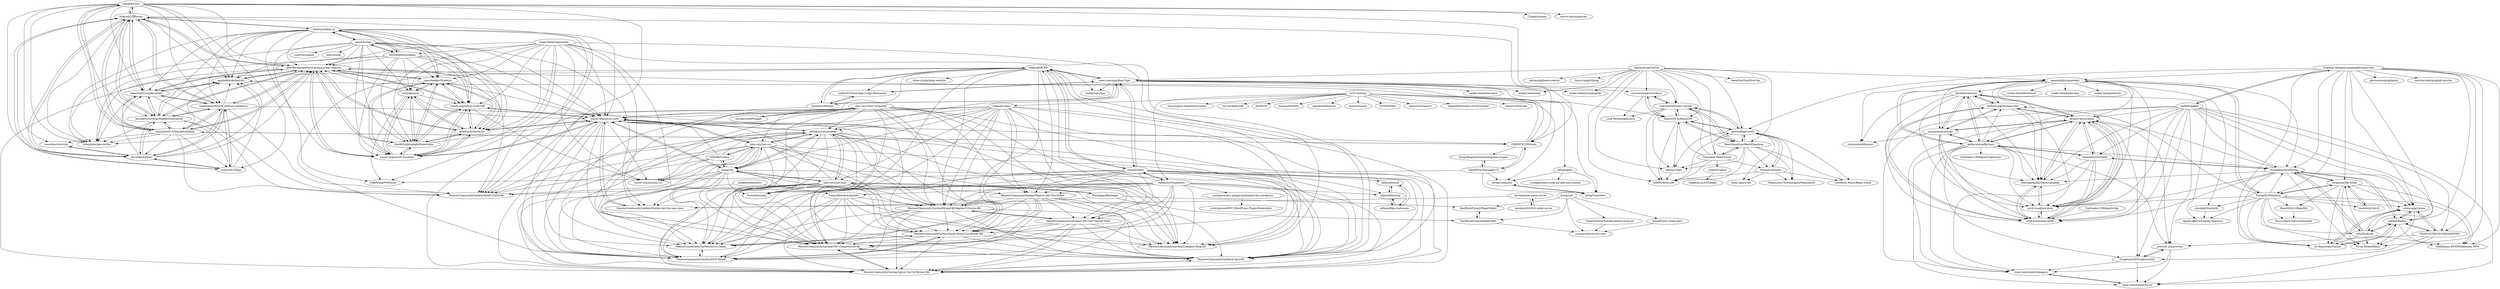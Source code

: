 digraph G {
"liamg/furious" -> "hubrioAU/XRouter"
"liamg/furious" -> "appliedblockchain/k0"
"liamg/furious" -> "ruigomeseu/bitcoin-address-validation"
"liamg/furious" -> "bernikovich/StickyHeaderFlowLayout"
"liamg/furious" -> "bcrumbs/booben"
"liamg/furious" -> "dmtrKovalenko/eslint-plugin-pretty-imports"
"liamg/furious" -> "hubrioAU/XApp"
"liamg/furious" -> "edenreich/ConsoleLibrary"
"liamg/furious" -> "alexandre01/UltimateLabeling"
"liamg/furious" -> "CREDITSCOM/node"
"liamg/furious" -> "Ullaakut/nmap" ["e"=1]
"liamg/furious" -> "MaslowCommunityGarden/Shield-TLE5206"
"liamg/furious" -> "Orlandster/geo-on-fire"
"liamg/furious" -> "recordins/recordin"
"liamg/furious" -> "marco-lancini/goscan" ["e"=1]
"andycall/RCRE" -> "team-reactype/ReacType"
"andycall/RCRE" -> "wandb/client"
"andycall/RCRE" -> "MaslowCommunityGarden/Spiral-Down-Cut-Router-Bit"
"andycall/RCRE" -> "MaslowCommunityGarden/Drive-Chains"
"andycall/RCRE" -> "MaslowCommunityGarden/DUE-Shield"
"andycall/RCRE" -> "snake302/Send-App-Usage-Permission"
"andycall/RCRE" -> "MaslowCommunityGarden/Complete-Ring-Kit"
"andycall/RCRE" -> "sheharyarn/que" ["e"=1]
"andycall/RCRE" -> "shine-studio/main-website"
"andycall/RCRE" -> "Datamart/Komito"
"andycall/RCRE" -> "MaslowCommunityGarden/CNC-Compression-Bit"
"andycall/RCRE" -> "MaslowCommunityGarden/Z-Axis-Kit"
"andycall/RCRE" -> "MaslowCommunityGarden/Spiral-Up-Cut-Router-Bit"
"andycall/RCRE" -> "MaslowCommunityGarden/60-and-90-degree-V-Groove-Bit"
"andycall/RCRE" -> "MaslowCommunityGarden/Maslow-kits-Pre-Order-"
"team-reactype/ReacType" -> "andycall/RCRE"
"team-reactype/ReacType" -> "snake302/Send-App-Usage-Permission"
"team-reactype/ReacType" -> "sheharyarn/que" ["e"=1]
"team-reactype/ReacType" -> "Datamart/Komito"
"team-reactype/ReacType" -> "wandb/client"
"team-reactype/ReacType" -> "nova-introspection/Nova"
"team-reactype/ReacType" -> "reactrewind/react-rewind"
"team-reactype/ReacType" -> "sheharyarn/memento"
"team-reactype/ReacType" -> "ReactION-js/ReactION"
"team-reactype/ReacType" -> "oslabs-beta/seeql" ["e"=1]
"team-reactype/ReacType" -> "oslabs-beta/protographql" ["e"=1]
"team-reactype/ReacType" -> "oslabs-beta/Interspect" ["e"=1]
"wandb/client" -> "andycall/RCRE"
"wandb/client" -> "MaslowCommunityGarden/Maslow-kits-Pre-Order-"
"wandb/client" -> "team-reactype/ReacType"
"wandb/client" -> "MaslowCommunityGarden/Spiral-Down-Cut-Router-Bit"
"wandb/client" -> "MaslowCommunityGarden/Spiral-Up-Cut-Router-Bit"
"wandb/client" -> "MaslowCommunityGarden/DUE-Shield"
"wandb/client" -> "MaslowCommunityGarden/CNC-Compression-Bit"
"wandb/client" -> "MaslowCommunityGarden/Z-Axis-Kit"
"wandb/client" -> "MaslowCommunityGarden/Drive-Chains"
"wandb/client" -> "MaslowCommunityGarden/60-and-90-degree-V-Groove-Bit"
"wandb/client" -> "alifarah9/echoip"
"wandb/client" -> "MaslowCommunityGarden/3-Bit-CNC-Starter-Pack"
"wandb/client" -> "MaslowCommunityGarden/Complete-Ring-Kit"
"wandb/client" -> "SqueezerIO/squeezer"
"wandb/client" -> "alifarah9/uuid"
"MaslowCommunityGarden/Maslow-kits-Pre-Order-" -> "MaslowCommunityGarden/CNC-Compression-Bit"
"MaslowCommunityGarden/Maslow-kits-Pre-Order-" -> "MaslowCommunityGarden/Spiral-Up-Cut-Router-Bit"
"MaslowCommunityGarden/Maslow-kits-Pre-Order-" -> "MaslowCommunityGarden/Z-Axis-Kit"
"MaslowCommunityGarden/Maslow-kits-Pre-Order-" -> "MaslowCommunityGarden/Spiral-Down-Cut-Router-Bit"
"MaslowCommunityGarden/Maslow-kits-Pre-Order-" -> "MaslowCommunityGarden/Drive-Chains"
"MaslowCommunityGarden/Maslow-kits-Pre-Order-" -> "MaslowCommunityGarden/60-and-90-degree-V-Groove-Bit"
"MaslowCommunityGarden/Maslow-kits-Pre-Order-" -> "MaslowCommunityGarden/DUE-Shield"
"MaslowCommunityGarden/Maslow-kits-Pre-Order-" -> "MaslowCommunityGarden/Complete-Ring-Kit"
"MaslowCommunityGarden/Maslow-kits-Pre-Order-" -> "MaslowCommunityGarden/3-Bit-CNC-Starter-Pack"
"alexandre01/UltimateLabeling" -> "appliedblockchain/k0"
"alexandre01/UltimateLabeling" -> "dmtrKovalenko/eslint-plugin-pretty-imports"
"alexandre01/UltimateLabeling" -> "CREDITSCOM/node"
"alexandre01/UltimateLabeling" -> "bernikovich/StickyHeaderFlowLayout"
"alexandre01/UltimateLabeling" -> "ruigomeseu/bitcoin-address-validation"
"alexandre01/UltimateLabeling" -> "edenreich/ConsoleLibrary"
"alexandre01/UltimateLabeling" -> "hubrioAU/XRouter"
"alexandre01/UltimateLabeling" -> "Orlandster/geo-on-fire"
"alexandre01/UltimateLabeling" -> "MaslowCommunityGarden/Shield-TLE5206"
"alexandre01/UltimateLabeling" -> "bcrumbs/booben"
"alexandre01/UltimateLabeling" -> "hubrioAU/XApp"
"alexandre01/UltimateLabeling" -> "liamg/furious"
"alexandre01/UltimateLabeling" -> "recordins/recordin"
"xuperchain/xuperunion" -> "yoyow-org/yoyow-node-sdk"
"xuperchain/xuperunion" -> "yoyow-org/yoyow-core"
"xuperchain/xuperunion" -> "giladreich/QuickCut"
"xuperchain/xuperunion" -> "yoyow-org/yoyow-wecenter"
"xuperchain/xuperunion" -> "MaslowCommunityGarden/Maslow-kits-for-sale-soon."
"xuperchain/xuperunion" -> "MaslowCommunityGarden/Complete-Ring-Kit"
"xuperchain/xuperunion" -> "dmtrKovalenko/eslint-plugin-pretty-imports"
"xuperchain/xuperunion" -> "fxm90/LightweightObservable"
"xuperchain/xuperunion" -> "vpeschenkov/Predator"
"xuperchain/xuperunion" -> "FoksWang/FWPlayer" ["e"=1]
"xuperchain/xuperunion" -> "rylandg/myos"
"xuperchain/xuperunion" -> "yoyow-org/yoyowjs-ws"
"xuperchain/xuperunion" -> "harisenbon/autokana"
"xuperchain/xuperunion" -> "MaslowCommunityGarden/CNC-Compression-Bit"
"xuperchain/xuperunion" -> "MaslowCommunityGarden/Z-Axis-Kit"
"lukas/ml-class" -> "TurboGears/tg2" ["e"=1]
"lukas/ml-class" -> "yoyow-org/yoyow-core"
"lukas/ml-class" -> "sheharyarn/memento"
"lukas/ml-class" -> "MaslowCommunityGarden/DUE-Shield"
"lukas/ml-class" -> "MaslowCommunityGarden/Drive-Chains"
"lukas/ml-class" -> "MaslowCommunityGarden/Spiral-Down-Cut-Router-Bit"
"lukas/ml-class" -> "MaslowCommunityGarden/60-and-90-degree-V-Groove-Bit"
"lukas/ml-class" -> "liamg/tml"
"lukas/ml-class" -> "MaslowCommunityGarden/3-Bit-CNC-Starter-Pack"
"lukas/ml-class" -> "MaslowCommunityGarden/Maslow-kits-Pre-Order-"
"lukas/ml-class" -> "MaslowCommunityGarden/Spiral-Up-Cut-Router-Bit"
"lukas/ml-class" -> "MaslowCommunityGarden/CNC-Compression-Bit"
"lukas/ml-class" -> "MaslowCommunityGarden/Z-Axis-Kit"
"lukas/ml-class" -> "MaslowCommunityGarden/Complete-Ring-Kit"
"lukas/ml-class" -> "alex-cory/use-http"
"LUX-Core/lux" -> "ioFog/Agent"
"LUX-Core/lux" -> "lukas/ml-class"
"LUX-Core/lux" -> "SqueezerIO/squeezer"
"LUX-Core/lux" -> "s0md3v/XSStrike" ["e"=1]
"LUX-Core/lux" -> "tensorspace-team/tensorspace" ["e"=1]
"LUX-Core/lux" -> "vk-com/kphp-kdb" ["e"=1]
"LUX-Core/lux" -> "tbodt/ish" ["e"=1]
"LUX-Core/lux" -> "maxmcd/webtty" ["e"=1]
"LUX-Core/lux" -> "spesmilo/electrum" ["e"=1]
"LUX-Core/lux" -> "mautic/mautic" ["e"=1]
"LUX-Core/lux" -> "ioFog/Controller"
"LUX-Core/lux" -> "NVIDIA/DALI" ["e"=1]
"LUX-Core/lux" -> "ioFog/Connector"
"LUX-Core/lux" -> "enquirer/enquirer" ["e"=1]
"LUX-Core/lux" -> "openshift/ansible-service-broker" ["e"=1]
"SqueezerIO/squeezer" -> "wandb/client"
"SqueezerIO/squeezer" -> "MaslowCommunityGarden/Spiral-Up-Cut-Router-Bit"
"SqueezerIO/squeezer" -> "MaslowCommunityGarden/Spiral-Down-Cut-Router-Bit"
"SqueezerIO/squeezer" -> "MaslowCommunityGarden/CNC-Compression-Bit"
"SqueezerIO/squeezer" -> "MaslowCommunityGarden/Maslow-kits-Pre-Order-"
"SqueezerIO/squeezer" -> "MaslowCommunityGarden/Z-Axis-Kit"
"SqueezerIO/squeezer" -> "andycall/RCRE"
"SqueezerIO/squeezer" -> "MaslowCommunityGarden/Drive-Chains"
"SqueezerIO/squeezer" -> "MaslowCommunityGarden/60-and-90-degree-V-Groove-Bit"
"SqueezerIO/squeezer" -> "MaslowCommunityGarden/DUE-Shield"
"SqueezerIO/squeezer" -> "MaslowCommunityGarden/Complete-Ring-Kit"
"SqueezerIO/squeezer" -> "MaslowCommunityGarden/3-Bit-CNC-Starter-Pack"
"SqueezerIO/squeezer" -> "sumitpore/mvc-plugin-boilerplate-for-wordpress"
"SqueezerIO/squeezer" -> "ConnorBrereton/Airbnb"
"SqueezerIO/squeezer" -> "alifarah9/echoip"
"MaslowCommunityGarden/Maslow-kits-for-sale-soon." -> "yoyow-org/yoyow-core"
"alex-cory/use-http" -> "liamg/tml"
"alex-cory/use-http" -> "Flex4Apps/flex4apps"
"alex-cory/use-http" -> "MaslowCommunityGarden/DUE-Shield"
"alex-cory/use-http" -> "MaslowCommunityGarden/Drive-Chains"
"alex-cory/use-http" -> "MaslowCommunityGarden/Spiral-Down-Cut-Router-Bit"
"alex-cory/use-http" -> "TurboGears/tg2" ["e"=1]
"alex-cory/use-http" -> "yoyow-org/yoyow-core"
"alex-cory/use-http" -> "MaslowCommunityGarden/Maslow-kits-for-sale-soon."
"alex-cory/use-http" -> "sheharyarn/memento"
"alex-cory/use-http" -> "MaslowCommunityGarden/CNC-Compression-Bit"
"alex-cory/use-http" -> "MaslowCommunityGarden/Z-Axis-Kit"
"alex-cory/use-http" -> "MaslowCommunityGarden/Spiral-Up-Cut-Router-Bit"
"alex-cory/use-http" -> "MaslowCommunityGarden/Maslow-kits-Pre-Order-"
"alex-cory/use-http" -> "MaslowCommunityGarden/60-and-90-degree-V-Groove-Bit"
"alex-cory/use-http" -> "MaslowCommunityGarden/Shield-TLE5206"
"sheharyarn/memento" -> "yoyow-org/yoyow-core"
"sheharyarn/memento" -> "liamg/tml"
"sheharyarn/memento" -> "MaslowCommunityGarden/DUE-Shield"
"sheharyarn/memento" -> "MaslowCommunityGarden/Drive-Chains"
"sheharyarn/memento" -> "TurboGears/tg2" ["e"=1]
"sheharyarn/memento" -> "MaslowCommunityGarden/Spiral-Down-Cut-Router-Bit"
"sheharyarn/memento" -> "alex-cory/use-ssr"
"sheharyarn/memento" -> "MaslowCommunityGarden/CNC-Compression-Bit"
"sheharyarn/memento" -> "MaslowCommunityGarden/Spiral-Up-Cut-Router-Bit"
"sheharyarn/memento" -> "MaslowCommunityGarden/Z-Axis-Kit"
"sheharyarn/memento" -> "MaslowCommunityGarden/60-and-90-degree-V-Groove-Bit"
"sheharyarn/memento" -> "MaslowCommunityGarden/Complete-Ring-Kit"
"sheharyarn/memento" -> "yoyow-org/yoyowjs-ws"
"sheharyarn/memento" -> "alex-cory/use-http"
"sheharyarn/memento" -> "MaslowCommunityGarden/Shield-TLE5206"
"alex-cory/react-useportal" -> "MaslowCommunityGarden/Spiral-Up-Cut-Router-Bit"
"alex-cory/react-useportal" -> "MaslowCommunityGarden/CNC-Compression-Bit"
"alex-cory/react-useportal" -> "MaslowCommunityGarden/Z-Axis-Kit"
"alex-cory/react-useportal" -> "MaslowCommunityGarden/60-and-90-degree-V-Groove-Bit"
"alex-cory/react-useportal" -> "MaslowCommunityGarden/Drive-Chains"
"alex-cory/react-useportal" -> "MaslowCommunityGarden/DUE-Shield"
"alex-cory/react-useportal" -> "MaslowCommunityGarden/Spiral-Down-Cut-Router-Bit"
"alex-cory/react-useportal" -> "MaslowCommunityGarden/3-Bit-CNC-Starter-Pack"
"alex-cory/react-useportal" -> "MaslowCommunityGarden/Complete-Ring-Kit"
"alex-cory/react-useportal" -> "oliviabrown9/Pupper"
"alex-cory/react-useportal" -> "MaslowCommunityGarden/Maslow-kits-Pre-Order-"
"alex-cory/react-useportal" -> "yoyow-org/yoyow-core"
"alex-cory/react-useportal" -> "alex-cory/use-ssr"
"alex-cory/react-useportal" -> "sheharyarn/memento"
"alex-cory/react-useportal" -> "TurboGears/tg2" ["e"=1]
"vpeschenkov/Predator" -> "giladreich/QuickCut"
"vpeschenkov/Predator" -> "yoyow-org/yoyow-wecenter"
"vpeschenkov/Predator" -> "fxm90/LightweightObservable"
"vpeschenkov/Predator" -> "yoyow-org/yoyow-node-sdk"
"vpeschenkov/Predator" -> "rylandg/myos"
"vpeschenkov/Predator" -> "dmtrKovalenko/eslint-plugin-pretty-imports"
"vpeschenkov/Predator" -> "yoyow-org/yoyow-core"
"Gossamer-React/Lucid" -> "getswell/getswell"
"Gossamer-React/Lucid" -> "reactrewind/react-rewind"
"Gossamer-React/Lucid" -> "ReactION-js/ReactION"
"Gossamer-React/Lucid" -> "ReactQuantum/ReactQuantum"
"Gossamer-React/Lucid" -> "th9061/Kubricks"
"Gossamer-React/Lucid" -> "TentaQL/tentaQL"
"Gossamer-React/Lucid" -> "ribbitjs/ribbit"
"Gossamer-React/Lucid" -> "vsqlize/vsqlize"
"CREDITSCOM/node" -> "appliedblockchain/k0"
"CREDITSCOM/node" -> "Silind/Hue-Debugger-UI"
"CREDITSCOM/node" -> "dmtrKovalenko/eslint-plugin-pretty-imports"
"CREDITSCOM/node" -> "SergioWagenleitner/instagram-scraper"
"CREDITSCOM/node" -> "alexandre01/UltimateLabeling"
"fxm90/LightweightObservable" -> "giladreich/QuickCut"
"fxm90/LightweightObservable" -> "yoyow-org/yoyow-wecenter"
"fxm90/LightweightObservable" -> "yoyow-org/yoyow-node-sdk"
"fxm90/LightweightObservable" -> "vpeschenkov/Predator"
"fxm90/LightweightObservable" -> "rylandg/myos"
"fxm90/LightweightObservable" -> "dmtrKovalenko/eslint-plugin-pretty-imports"
"fxm90/LightweightObservable" -> "yoyow-org/yoyow-core"
"MaslowCommunityGarden/3-Bit-CNC-Starter-Pack" -> "MaslowCommunityGarden/60-and-90-degree-V-Groove-Bit"
"MaslowCommunityGarden/3-Bit-CNC-Starter-Pack" -> "MaslowCommunityGarden/CNC-Compression-Bit"
"MaslowCommunityGarden/3-Bit-CNC-Starter-Pack" -> "MaslowCommunityGarden/Z-Axis-Kit"
"MaslowCommunityGarden/3-Bit-CNC-Starter-Pack" -> "MaslowCommunityGarden/Spiral-Up-Cut-Router-Bit"
"MaslowCommunityGarden/3-Bit-CNC-Starter-Pack" -> "MaslowCommunityGarden/Drive-Chains"
"MaslowCommunityGarden/3-Bit-CNC-Starter-Pack" -> "MaslowCommunityGarden/Spiral-Down-Cut-Router-Bit"
"MaslowCommunityGarden/3-Bit-CNC-Starter-Pack" -> "MaslowCommunityGarden/DUE-Shield"
"MaslowCommunityGarden/3-Bit-CNC-Starter-Pack" -> "MaslowCommunityGarden/Complete-Ring-Kit"
"MaslowCommunityGarden/60-and-90-degree-V-Groove-Bit" -> "MaslowCommunityGarden/CNC-Compression-Bit"
"MaslowCommunityGarden/60-and-90-degree-V-Groove-Bit" -> "MaslowCommunityGarden/Z-Axis-Kit"
"MaslowCommunityGarden/60-and-90-degree-V-Groove-Bit" -> "MaslowCommunityGarden/Spiral-Up-Cut-Router-Bit"
"MaslowCommunityGarden/60-and-90-degree-V-Groove-Bit" -> "MaslowCommunityGarden/3-Bit-CNC-Starter-Pack"
"MaslowCommunityGarden/60-and-90-degree-V-Groove-Bit" -> "MaslowCommunityGarden/Drive-Chains"
"MaslowCommunityGarden/60-and-90-degree-V-Groove-Bit" -> "MaslowCommunityGarden/Spiral-Down-Cut-Router-Bit"
"MaslowCommunityGarden/60-and-90-degree-V-Groove-Bit" -> "MaslowCommunityGarden/Complete-Ring-Kit"
"MaslowCommunityGarden/60-and-90-degree-V-Groove-Bit" -> "MaslowCommunityGarden/DUE-Shield"
"MaslowCommunityGarden/CNC-Compression-Bit" -> "MaslowCommunityGarden/Z-Axis-Kit"
"MaslowCommunityGarden/CNC-Compression-Bit" -> "MaslowCommunityGarden/Spiral-Up-Cut-Router-Bit"
"MaslowCommunityGarden/DUE-Shield" -> "MaslowCommunityGarden/Drive-Chains"
"MaslowCommunityGarden/DUE-Shield" -> "MaslowCommunityGarden/Spiral-Down-Cut-Router-Bit"
"MaslowCommunityGarden/Drive-Chains" -> "MaslowCommunityGarden/Spiral-Down-Cut-Router-Bit"
"MaslowCommunityGarden/Drive-Chains" -> "MaslowCommunityGarden/DUE-Shield"
"MaslowCommunityGarden/Spiral-Down-Cut-Router-Bit" -> "MaslowCommunityGarden/Drive-Chains"
"MaslowCommunityGarden/Spiral-Down-Cut-Router-Bit" -> "MaslowCommunityGarden/DUE-Shield"
"MaslowCommunityGarden/Spiral-Down-Cut-Router-Bit" -> "MaslowCommunityGarden/Complete-Ring-Kit"
"MaslowCommunityGarden/Spiral-Down-Cut-Router-Bit" -> "MaslowCommunityGarden/CNC-Compression-Bit"
"MaslowCommunityGarden/Spiral-Down-Cut-Router-Bit" -> "MaslowCommunityGarden/Z-Axis-Kit"
"MaslowCommunityGarden/Spiral-Down-Cut-Router-Bit" -> "MaslowCommunityGarden/Spiral-Up-Cut-Router-Bit"
"MaslowCommunityGarden/Spiral-Up-Cut-Router-Bit" -> "MaslowCommunityGarden/CNC-Compression-Bit"
"MaslowCommunityGarden/Spiral-Up-Cut-Router-Bit" -> "MaslowCommunityGarden/Z-Axis-Kit"
"MaslowCommunityGarden/Z-Axis-Kit" -> "MaslowCommunityGarden/CNC-Compression-Bit"
"MaslowCommunityGarden/Z-Axis-Kit" -> "MaslowCommunityGarden/Spiral-Up-Cut-Router-Bit"
"bernhard2202/ir-index-server" -> "do-web/e2ee-cloud-server"
"do-web/e2ee-cloud-server" -> "bernhard2202/ir-index-server"
"do-web/e2ee-cloud-server" -> "MaslowCommunityGarden/Maslow-kits-for-sale-soon."
"ioFog/Controller" -> "ioFog/Connector"
"polakowo/datadocs" -> "MaslowCommunityGarden/Maslow-kits-for-sale-soon."
"polakowo/datadocs" -> "ConnorBrereton/Airbnb"
"alicelabs/alicemq" -> "orpheus-gql/orpheus-dist"
"alicelabs/alicemq" -> "muninrpc/muninrpc"
"alicelabs/alicemq" -> "charongraphql/charon-graphql"
"alicelabs/alicemq" -> "mira-visualizer/mira"
"alicelabs/alicemq" -> "kre8-kubernetes/kre8"
"alicelabs/alicemq" -> "project-aetos/Aetos"
"alicelabs/alicemq" -> "kafka-lens/kafka-lens"
"alicelabs/alicemq" -> "reduxie/middleware"
"alicelabs/alicemq" -> "apollo-aperture/apollo-aperture"
"charongraphql/charon-graphql" -> "mira-visualizer/mira"
"charongraphql/charon-graphql" -> "kre8-kubernetes/kre8"
"charongraphql/charon-graphql" -> "project-aetos/Aetos"
"kafka-lens/kafka-lens" -> "mira-visualizer/mira"
"kafka-lens/kafka-lens" -> "project-aetos/Aetos"
"kafka-lens/kafka-lens" -> "charongraphql/charon-graphql"
"kafka-lens/kafka-lens" -> "kre8-kubernetes/kre8"
"kafka-lens/kafka-lens" -> "orpheus-gql/orpheus-dist"
"kafka-lens/kafka-lens" -> "muninrpc/muninrpc"
"kafka-lens/kafka-lens" -> "alicelabs/alicemq"
"kafka-lens/kafka-lens" -> "SwitchQL/SwitchQL"
"kafka-lens/kafka-lens" -> "GraphnomiQl/GraphnomiQL"
"kafka-lens/kafka-lens" -> "bundlebee/bundle-bee"
"kafka-lens/kafka-lens" -> "team-velocirabbit/kangaru"
"kafka-lens/kafka-lens" -> "preVuer-org/preVuer"
"kafka-lens/kafka-lens" -> "team-velocirabbit/rx-etl"
"kafka-lens/kafka-lens" -> "spearmintjs/spearmint"
"kafka-lens/kafka-lens" -> "CatSnake11/Webpack-Optimizer"
"kre8-kubernetes/kre8" -> "charongraphql/charon-graphql"
"kre8-kubernetes/kre8" -> "mira-visualizer/mira"
"kre8-kubernetes/kre8" -> "project-aetos/Aetos"
"kre8-kubernetes/kre8" -> "orpheus-gql/orpheus-dist"
"mira-visualizer/mira" -> "charongraphql/charon-graphql"
"mira-visualizer/mira" -> "kre8-kubernetes/kre8"
"mira-visualizer/mira" -> "project-aetos/Aetos"
"muninrpc/muninrpc" -> "orpheus-gql/orpheus-dist"
"muninrpc/muninrpc" -> "alicelabs/alicemq"
"muninrpc/muninrpc" -> "mira-visualizer/mira"
"muninrpc/muninrpc" -> "charongraphql/charon-graphql"
"muninrpc/muninrpc" -> "kre8-kubernetes/kre8"
"muninrpc/muninrpc" -> "project-aetos/Aetos"
"muninrpc/muninrpc" -> "kafka-lens/kafka-lens"
"muninrpc/muninrpc" -> "reduxie/middleware"
"orpheus-gql/orpheus-dist" -> "muninrpc/muninrpc"
"orpheus-gql/orpheus-dist" -> "alicelabs/alicemq"
"orpheus-gql/orpheus-dist" -> "mira-visualizer/mira"
"orpheus-gql/orpheus-dist" -> "charongraphql/charon-graphql"
"orpheus-gql/orpheus-dist" -> "kre8-kubernetes/kre8"
"orpheus-gql/orpheus-dist" -> "project-aetos/Aetos"
"project-aetos/Aetos" -> "mira-visualizer/mira"
"project-aetos/Aetos" -> "charongraphql/charon-graphql"
"project-aetos/Aetos" -> "kre8-kubernetes/kre8"
"project-aetos/Aetos" -> "kafka-lens/kafka-lens"
"project-aetos/Aetos" -> "orpheus-gql/orpheus-dist"
"project-aetos/Aetos" -> "muninrpc/muninrpc"
"project-aetos/Aetos" -> "alicelabs/alicemq"
"project-aetos/Aetos" -> "GraphnomiQl/GraphnomiQL"
"project-aetos/Aetos" -> "team-velocirabbit/kangaru"
"project-aetos/Aetos" -> "SwitchQL/SwitchQL"
"project-aetos/Aetos" -> "preVuer-org/preVuer"
"spearmintjs/spearmint" -> "orpheus-gql/orpheus-dist"
"spearmintjs/spearmint" -> "muninrpc/muninrpc"
"spearmintjs/spearmint" -> "charongraphql/charon-graphql"
"spearmintjs/spearmint" -> "mira-visualizer/mira"
"spearmintjs/spearmint" -> "kafka-lens/kafka-lens"
"spearmintjs/spearmint" -> "kre8-kubernetes/kre8"
"spearmintjs/spearmint" -> "alicelabs/alicemq"
"spearmintjs/spearmint" -> "FlacheQL/FlacheQL"
"spearmintjs/spearmint" -> "oslabs-beta/MiraCloud" ["e"=1]
"spearmintjs/spearmint" -> "bundlebee/bundle-bee"
"spearmintjs/spearmint" -> "reduxie/middleware"
"spearmintjs/spearmint" -> "project-aetos/Aetos"
"spearmintjs/spearmint" -> "stacheql/StacheQL"
"spearmintjs/spearmint" -> "oslabs-beta/kafka-lens" ["e"=1]
"spearmintjs/spearmint" -> "oslabs-beta/preducks" ["e"=1]
"harisenbon/autokana" -> "Orlandster/geo-on-fire"
"harisenbon/autokana" -> "dmtrKovalenko/eslint-plugin-pretty-imports"
"harisenbon/autokana" -> "yoyow-org/yoyow-wecenter"
"harisenbon/autokana" -> "giladreich/QuickCut"
"harisenbon/autokana" -> "yoyow-org/yoyow-node-sdk"
"harisenbon/autokana" -> "nanovms/ops"
"harisenbon/autokana" -> "vpeschenkov/Predator"
"harisenbon/autokana" -> "fxm90/LightweightObservable"
"harisenbon/autokana" -> "Webiny/webiny-js"
"harisenbon/autokana" -> "yoyow-org/yoyow-core"
"harisenbon/autokana" -> "rylandg/myos"
"harisenbon/autokana" -> "appliedblockchain/k0"
"GraphQL-Designer/graphqldesigner.com" -> "radonjs/Radon"
"GraphQL-Designer/graphqldesigner.com" -> "virena-app/virena"
"GraphQL-Designer/graphqldesigner.com" -> "SS-React/react-prime"
"GraphQL-Designer/graphqldesigner.com" -> "TEAM-OSTRICH/CHRISDIFFER"
"GraphQL-Designer/graphqldesigner.com" -> "bundlebee/bundle-bee"
"GraphQL-Designer/graphqldesigner.com" -> "22bulbs/brom"
"GraphQL-Designer/graphqldesigner.com" -> "spekt8/spekt8"
"GraphQL-Designer/graphqldesigner.com" -> "Front-Street/Helios"
"GraphQL-Designer/graphqldesigner.com" -> "getswell/getswell"
"GraphQL-Designer/graphqldesigner.com" -> "forgepwa/the_forge"
"GraphQL-Designer/graphqldesigner.com" -> "spearmintjs/spearmint"
"GraphQL-Designer/graphqldesigner.com" -> "FlacheQL/FlacheQL"
"GraphQL-Designer/graphqldesigner.com" -> "glennreyes/graphpack" ["e"=1]
"GraphQL-Designer/graphqldesigner.com" -> "matcha-tools/graphql-matcha"
"GraphQL-Designer/graphqldesigner.com" -> "Middleman-EPM/Middleman-NPM"
"liamg/tml" -> "alex-cory/use-http"
"liamg/tml" -> "yoyow-org/yoyow-core"
"liamg/tml" -> "TurboGears/tg2" ["e"=1]
"liamg/tml" -> "sheharyarn/memento"
"liamg/tml" -> "MaslowCommunityGarden/DUE-Shield"
"liamg/tml" -> "MaslowCommunityGarden/Drive-Chains"
"liamg/tml" -> "MaslowCommunityGarden/Spiral-Down-Cut-Router-Bit"
"liamg/tml" -> "MaslowCommunityGarden/Shield-TLE5206"
"liamg/tml" -> "MilleBo/Unima"
"liamg/tml" -> "MaslowCommunityGarden/CNC-Compression-Bit"
"liamg/tml" -> "MaslowCommunityGarden/Z-Axis-Kit"
"liamg/tml" -> "yoyow-org/yoyowjs-ws"
"liamg/tml" -> "MaslowCommunityGarden/Spiral-Up-Cut-Router-Bit"
"liamg/tml" -> "alex-cory/use-ssr"
"liamg/tml" -> "MaslowCommunityGarden/60-and-90-degree-V-Groove-Bit"
"nanovms/ops" -> "nanovms/nanos" ["e"=1]
"nanovms/ops" -> "harisenbon/autokana"
"nanovms/ops" -> "dmtrKovalenko/eslint-plugin-pretty-imports"
"nanovms/ops" -> "Orlandster/geo-on-fire"
"nanovms/ops" -> "Webiny/webiny-js"
"nanovms/ops" -> "yoyow-org/yoyow-wecenter"
"nanovms/ops" -> "giladreich/QuickCut"
"nanovms/ops" -> "yoyow-org/yoyow-node-sdk"
"nanovms/ops" -> "vpeschenkov/Predator"
"nanovms/ops" -> "fxm90/LightweightObservable"
"nanovms/ops" -> "yoyow-org/yoyow-core"
"nanovms/ops" -> "rylandg/myos"
"nanovms/ops" -> "FoksWang/FWPlayer" ["e"=1]
"nanovms/ops" -> "solo-io/unik" ["e"=1]
"nanovms/ops" -> "MaslowCommunityGarden/Maslow-kits-for-sale-soon."
"teamprevue/PreVue" -> "reactrewind/react-rewind"
"teamprevue/PreVue" -> "ReactION-js/ReactION"
"teamprevue/PreVue" -> "ReactQuantum/ReactQuantum"
"teamprevue/PreVue" -> "getswell/getswell"
"teamprevue/PreVue" -> "nova-introspection/Nova"
"teamprevue/PreVue" -> "th9061/Kubricks"
"teamprevue/PreVue" -> "team-reactype/ReacType"
"teamprevue/PreVue" -> "Gossamer-React/Lucid"
"teamprevue/PreVue" -> "ribbitjs/ribbit"
"teamprevue/PreVue" -> "oslabs-beta/protographql" ["e"=1]
"teamprevue/PreVue" -> "oslabs-beta/seeql" ["e"=1]
"teamprevue/PreVue" -> "TeamOverVue/OverVue" ["e"=1]
"teamprevue/PreVue" -> "kefranabg/bento-starter" ["e"=1]
"teamprevue/PreVue" -> "heyscrumpy/tiptap" ["e"=1]
"teamprevue/PreVue" -> "spearmintjs/spearmint"
"yoyow-org/yoyow-node-sdk" -> "yoyow-org/yoyow-wecenter"
"yoyow-org/yoyow-node-sdk" -> "giladreich/QuickCut"
"yoyow-org/yoyow-node-sdk" -> "yoyow-org/yoyow-core"
"yoyow-org/yoyow-node-sdk" -> "yoyow-org/yoyowjs-ws"
"yoyow-org/yoyow-node-sdk" -> "fxm90/LightweightObservable"
"yoyow-org/yoyow-node-sdk" -> "vpeschenkov/Predator"
"yoyow-org/yoyow-node-sdk" -> "dmtrKovalenko/eslint-plugin-pretty-imports"
"spekt8/spekt8" -> "bundlebee/bundle-bee"
"spekt8/spekt8" -> "TEAM-OSTRICH/CHRISDIFFER"
"spekt8/spekt8" -> "radonjs/Radon"
"spekt8/spekt8" -> "project-aetos/Aetos"
"spekt8/spekt8" -> "SwitchQL/SwitchQL"
"spekt8/spekt8" -> "charongraphql/charon-graphql"
"spekt8/spekt8" -> "kre8-kubernetes/kre8"
"spekt8/spekt8" -> "mira-visualizer/mira"
"spekt8/spekt8" -> "virena-app/virena"
"spekt8/spekt8" -> "kafka-lens/kafka-lens"
"spekt8/spekt8" -> "team-velocirabbit/kangaru"
"spekt8/spekt8" -> "GraphnomiQl/GraphnomiQL"
"spekt8/spekt8" -> "preVuer-org/preVuer"
"spekt8/spekt8" -> "team-velocirabbit/rx-etl"
"spekt8/spekt8" -> "GraphQL-Designer/graphqldesigner.com"
"alifarah9/echoip" -> "alifarah9/uuid"
"alifarah9/echoip" -> "alifarah9/go-linereader"
"alex-cory/use-ssr" -> "yoyow-org/yoyow-core"
"alex-cory/use-ssr" -> "sheharyarn/memento"
"alex-cory/use-ssr" -> "yoyow-org/yoyowjs-ws"
"alex-cory/use-ssr" -> "MilleBo/Unima"
"alex-cory/use-ssr" -> "liamg/tml"
"alex-cory/use-ssr" -> "TurboGears/tg2" ["e"=1]
"alex-cory/use-ssr" -> "MaslowCommunityGarden/Drive-Chains"
"alex-cory/use-ssr" -> "MaslowCommunityGarden/DUE-Shield"
"alex-cory/use-ssr" -> "MaslowCommunityGarden/Spiral-Down-Cut-Router-Bit"
"alex-cory/use-ssr" -> "MaslowCommunityGarden/Shield-TLE5206"
"alex-cory/use-ssr" -> "MaslowCommunityGarden/CNC-Compression-Bit"
"alex-cory/use-ssr" -> "MaslowCommunityGarden/Z-Axis-Kit"
"alex-cory/use-ssr" -> "MaslowCommunityGarden/Spiral-Up-Cut-Router-Bit"
"alex-cory/use-ssr" -> "MaslowCommunityGarden/60-and-90-degree-V-Groove-Bit"
"alex-cory/use-ssr" -> "MaslowCommunityGarden/Complete-Ring-Kit"
"appliedblockchain/k0" -> "dmtrKovalenko/eslint-plugin-pretty-imports"
"appliedblockchain/k0" -> "edenreich/ConsoleLibrary"
"bcrumbs/booben" -> "bernikovich/StickyHeaderFlowLayout"
"bcrumbs/booben" -> "hubrioAU/XApp"
"bcrumbs/booben" -> "appliedblockchain/k0"
"bcrumbs/booben" -> "ruigomeseu/bitcoin-address-validation"
"bcrumbs/booben" -> "edenreich/ConsoleLibrary"
"bcrumbs/booben" -> "recordins/recordin"
"bcrumbs/booben" -> "dmtrKovalenko/eslint-plugin-pretty-imports"
"bcrumbs/booben" -> "hubrioAU/XRouter"
"bernikovich/StickyHeaderFlowLayout" -> "edenreich/ConsoleLibrary"
"bernikovich/StickyHeaderFlowLayout" -> "appliedblockchain/k0"
"bernikovich/StickyHeaderFlowLayout" -> "hubrioAU/XRouter"
"bernikovich/StickyHeaderFlowLayout" -> "dmtrKovalenko/eslint-plugin-pretty-imports"
"bernikovich/StickyHeaderFlowLayout" -> "ruigomeseu/bitcoin-address-validation"
"bernikovich/StickyHeaderFlowLayout" -> "Orlandster/geo-on-fire"
"bernikovich/StickyHeaderFlowLayout" -> "bcrumbs/booben"
"bernikovich/StickyHeaderFlowLayout" -> "MaslowCommunityGarden/Shield-TLE5206"
"bernikovich/StickyHeaderFlowLayout" -> "alexandre01/UltimateLabeling"
"bernikovich/StickyHeaderFlowLayout" -> "hubrioAU/XApp"
"dmtrKovalenko/eslint-plugin-pretty-imports" -> "appliedblockchain/k0"
"dmtrKovalenko/eslint-plugin-pretty-imports" -> "giladreich/QuickCut"
"dmtrKovalenko/eslint-plugin-pretty-imports" -> "yoyow-org/yoyow-wecenter"
"dmtrKovalenko/eslint-plugin-pretty-imports" -> "edenreich/ConsoleLibrary"
"dmtrKovalenko/eslint-plugin-pretty-imports" -> "yoyow-org/yoyow-node-sdk"
"dmtrKovalenko/eslint-plugin-pretty-imports" -> "bernikovich/StickyHeaderFlowLayout"
"dmtrKovalenko/eslint-plugin-pretty-imports" -> "hubrioAU/XRouter"
"dmtrKovalenko/eslint-plugin-pretty-imports" -> "vpeschenkov/Predator"
"dmtrKovalenko/eslint-plugin-pretty-imports" -> "fxm90/LightweightObservable"
"dmtrKovalenko/eslint-plugin-pretty-imports" -> "Orlandster/geo-on-fire"
"dmtrKovalenko/eslint-plugin-pretty-imports" -> "alexandre01/UltimateLabeling"
"dmtrKovalenko/eslint-plugin-pretty-imports" -> "ruigomeseu/bitcoin-address-validation"
"dmtrKovalenko/eslint-plugin-pretty-imports" -> "MaslowCommunityGarden/Shield-TLE5206"
"dmtrKovalenko/eslint-plugin-pretty-imports" -> "yoyow-org/yoyow-core"
"hubrioAU/XRouter" -> "bernikovich/StickyHeaderFlowLayout"
"hubrioAU/XRouter" -> "dmtrKovalenko/eslint-plugin-pretty-imports"
"hubrioAU/XRouter" -> "appliedblockchain/k0"
"hubrioAU/XRouter" -> "ruigomeseu/bitcoin-address-validation"
"hubrioAU/XRouter" -> "edenreich/ConsoleLibrary"
"hubrioAU/XRouter" -> "hubrioAU/XApp"
"hubrioAU/XRouter" -> "Orlandster/geo-on-fire"
"hubrioAU/XRouter" -> "MaslowCommunityGarden/Shield-TLE5206"
"hubrioAU/XRouter" -> "alexandre01/UltimateLabeling"
"hubrioAU/XRouter" -> "bcrumbs/booben"
"hubrioAU/XRouter" -> "liamg/furious"
"hubrioAU/XRouter" -> "CREDITSCOM/node"
"hubrioAU/XRouter" -> "Webiny/webiny-js"
"Webiny/webiny-js" -> "dmtrKovalenko/eslint-plugin-pretty-imports"
"Webiny/webiny-js" -> "Orlandster/geo-on-fire"
"Webiny/webiny-js" -> "harisenbon/autokana"
"Webiny/webiny-js" -> "hubrioAU/XRouter"
"Webiny/webiny-js" -> "nanovms/ops"
"Webiny/webiny-js" -> "bernikovich/StickyHeaderFlowLayout"
"Webiny/webiny-js" -> "yoyow-org/yoyow-wecenter"
"Webiny/webiny-js" -> "giladreich/QuickCut"
"Webiny/webiny-js" -> "yoyow-org/yoyow-node-sdk"
"Webiny/webiny-js" -> "edenreich/ConsoleLibrary"
"Webiny/webiny-js" -> "appliedblockchain/k0"
"Webiny/webiny-js" -> "MaslowCommunityGarden/Shield-TLE5206"
"Webiny/webiny-js" -> "vpeschenkov/Predator"
"Webiny/webiny-js" -> "yoyow-org/yoyow-core"
"Webiny/webiny-js" -> "ruigomeseu/bitcoin-address-validation"
"ruigomeseu/bitcoin-address-validation" -> "appliedblockchain/k0"
"ruigomeseu/bitcoin-address-validation" -> "bernikovich/StickyHeaderFlowLayout"
"ruigomeseu/bitcoin-address-validation" -> "dmtrKovalenko/eslint-plugin-pretty-imports"
"ruigomeseu/bitcoin-address-validation" -> "hubrioAU/XRouter"
"ruigomeseu/bitcoin-address-validation" -> "edenreich/ConsoleLibrary"
"ruigomeseu/bitcoin-address-validation" -> "bcrumbs/booben"
"ruigomeseu/bitcoin-address-validation" -> "Orlandster/geo-on-fire"
"ruigomeseu/bitcoin-address-validation" -> "hubrioAU/XApp"
"ruigomeseu/bitcoin-address-validation" -> "alexandre01/UltimateLabeling"
"ruigomeseu/bitcoin-address-validation" -> "CREDITSCOM/node"
"ruigomeseu/bitcoin-address-validation" -> "MaslowCommunityGarden/Shield-TLE5206"
"SergioWagenleitner/instagram-scraper" -> "Silind/Hue-Debugger-UI"
"Silind/Hue-Debugger-UI" -> "SergioWagenleitner/instagram-scraper"
"Silind/Hue-Debugger-UI" -> "CREDITSCOM/node"
"Silind/Hue-Debugger-UI" -> "ioFog/Controller"
"Silind/Hue-Debugger-UI" -> "FoksWang/FWPlayer" ["e"=1]
"Silind/Hue-Debugger-UI" -> "ioFog/Connector"
"sumitpore/mvc-plugin-boilerplate-for-wordpress" -> "rrodrigonuez/MVC-WordPress-Plugin-Boilerplate"
"yoyow-org/yoyow-core" -> "yoyow-org/yoyow-node-sdk"
"yoyow-org/yoyow-core" -> "yoyow-org/yoyow-wecenter"
"yoyow-org/yoyow-core" -> "giladreich/QuickCut"
"yoyow-org/yoyow-core" -> "yoyow-org/yoyowjs-ws"
"yoyow-org/yoyow-core" -> "sheharyarn/memento"
"yoyow-org/yoyow-core" -> "MaslowCommunityGarden/Complete-Ring-Kit"
"yoyow-org/yoyow-core" -> "MaslowCommunityGarden/DUE-Shield"
"yoyow-org/yoyow-core" -> "MaslowCommunityGarden/Drive-Chains"
"yoyow-org/yoyow-core" -> "MaslowCommunityGarden/Spiral-Down-Cut-Router-Bit"
"yoyow-org/yoyow-core" -> "MaslowCommunityGarden/Maslow-kits-for-sale-soon."
"yoyow-org/yoyow-core" -> "MaslowCommunityGarden/CNC-Compression-Bit"
"yoyow-org/yoyow-core" -> "MaslowCommunityGarden/Z-Axis-Kit"
"yoyow-org/yoyow-core" -> "MaslowCommunityGarden/Spiral-Up-Cut-Router-Bit"
"yoyow-org/yoyow-core" -> "liamg/tml"
"yoyow-org/yoyow-core" -> "alex-cory/use-ssr"
"giladreich/QuickCut" -> "yoyow-org/yoyow-wecenter"
"giladreich/QuickCut" -> "yoyow-org/yoyow-node-sdk"
"giladreich/QuickCut" -> "fxm90/LightweightObservable"
"giladreich/QuickCut" -> "vpeschenkov/Predator"
"giladreich/QuickCut" -> "yoyow-org/yoyow-core"
"giladreich/QuickCut" -> "dmtrKovalenko/eslint-plugin-pretty-imports"
"giladreich/QuickCut" -> "rylandg/myos"
"rylandg/myos" -> "yoyow-org/yoyow-wecenter"
"rylandg/myos" -> "giladreich/QuickCut"
"rylandg/myos" -> "yoyow-org/yoyow-node-sdk"
"rylandg/myos" -> "vpeschenkov/Predator"
"rylandg/myos" -> "fxm90/LightweightObservable"
"rylandg/myos" -> "dmtrKovalenko/eslint-plugin-pretty-imports"
"rylandg/myos" -> "yoyow-org/yoyow-core"
"rylandg/myos" -> "FoksWang/FWPlayer" ["e"=1]
"yoyow-org/yoyow-wecenter" -> "giladreich/QuickCut"
"yoyow-org/yoyow-wecenter" -> "yoyow-org/yoyow-node-sdk"
"yoyow-org/yoyow-wecenter" -> "fxm90/LightweightObservable"
"yoyow-org/yoyow-wecenter" -> "vpeschenkov/Predator"
"yoyow-org/yoyow-wecenter" -> "yoyow-org/yoyow-core"
"yoyow-org/yoyow-wecenter" -> "rylandg/myos"
"yoyow-org/yoyow-wecenter" -> "dmtrKovalenko/eslint-plugin-pretty-imports"
"CatSnake11/Webpack-Ops" -> "kre8-kubernetes/kre8"
"ConnorBrereton/Airbnb" -> "MaslowCommunityGarden/CNC-Compression-Bit"
"ConnorBrereton/Airbnb" -> "MaslowCommunityGarden/Z-Axis-Kit"
"ConnorBrereton/Airbnb" -> "MaslowCommunityGarden/Spiral-Up-Cut-Router-Bit"
"ConnorBrereton/Airbnb" -> "MaslowCommunityGarden/DUE-Shield"
"ConnorBrereton/Airbnb" -> "MaslowCommunityGarden/Drive-Chains"
"ConnorBrereton/Airbnb" -> "MaslowCommunityGarden/Spiral-Down-Cut-Router-Bit"
"ConnorBrereton/Airbnb" -> "MaslowCommunityGarden/60-and-90-degree-V-Groove-Bit"
"ConnorBrereton/Airbnb" -> "MaslowCommunityGarden/Complete-Ring-Kit"
"alifarah9/go-linereader" -> "alifarah9/uuid"
"alifarah9/go-linereader" -> "alifarah9/echoip"
"alifarah9/uuid" -> "alifarah9/echoip"
"alifarah9/uuid" -> "alifarah9/go-linereader"
"nova-introspection/Nova" -> "Lyra-Technologies/lyra"
"nova-introspection/Nova" -> "ReactION-js/ReactION"
"nova-introspection/Nova" -> "reactrewind/react-rewind"
"Datamart/Komito" -> "snake302/Send-App-Usage-Permission"
"Datamart/Komito" -> "team-reactype/ReacType"
"Datamart/Komito" -> "yoyow-org/yoyow-core"
"Datamart/Komito" -> "andycall/RCRE"
"recordins/recordin" -> "bcrumbs/booben"
"Flex4Apps/flex4apps" -> "alex-cory/use-http"
"Flex4Apps/flex4apps" -> "XimBlockProject/Wallet-Web"
"Flex4Apps/flex4apps" -> "XimBlockProject/PaperWallet"
"Flex4Apps/flex4apps" -> "MaslowCommunityGarden/Maslow-kits-for-sale-soon."
"ReactQuantum/ReactQuantum" -> "th9061/Kubricks"
"ReactQuantum/ReactQuantum" -> "reactrewind/react-rewind"
"ReactQuantum/ReactQuantum" -> "ribbitjs/ribbit"
"ReactQuantum/ReactQuantum" -> "ReactION-js/ReactION"
"ReactQuantum/ReactQuantum" -> "getswell/getswell"
"ReactQuantum/ReactQuantum" -> "TentaQL/tentaQL"
"ReactQuantum/ReactQuantum" -> "Mammatus-Technologies/MammAuth"
"ReactQuantum/ReactQuantum" -> "Gossamer-React/Lucid"
"ReactQuantum/ReactQuantum" -> "Gossamer-React/React-Lucid"
"SwitchQL/SwitchQL" -> "charongraphql/charon-graphql"
"SwitchQL/SwitchQL" -> "mira-visualizer/mira"
"SwitchQL/SwitchQL" -> "project-aetos/Aetos"
"SwitchQL/SwitchQL" -> "kre8-kubernetes/kre8"
"SwitchQL/SwitchQL" -> "bundlebee/bundle-bee"
"SwitchQL/SwitchQL" -> "team-velocirabbit/kangaru"
"SwitchQL/SwitchQL" -> "kafka-lens/kafka-lens"
"bundlebee/bundle-bee" -> "22bulbs/brom"
"bundlebee/bundle-bee" -> "radonjs/Radon"
"bundlebee/bundle-bee" -> "forgepwa/the_forge"
"bundlebee/bundle-bee" -> "mira-visualizer/mira"
"bundlebee/bundle-bee" -> "Front-Street/Helios"
"bundlebee/bundle-bee" -> "SS-React/react-prime"
"bundlebee/bundle-bee" -> "charongraphql/charon-graphql"
"bundlebee/bundle-bee" -> "virena-app/virena"
"bundlebee/bundle-bee" -> "kre8-kubernetes/kre8"
"bundlebee/bundle-bee" -> "project-aetos/Aetos"
"bundlebee/bundle-bee" -> "SwitchQL/SwitchQL"
"22bulbs/brom" -> "bundlebee/bundle-bee"
"22bulbs/brom" -> "radonjs/Radon"
"22bulbs/brom" -> "virena-app/virena"
"22bulbs/brom" -> "Front-Street/Helios"
"22bulbs/brom" -> "Middleman-EPM/Middleman-NPM"
"22bulbs/brom" -> "SS-React/react-prime"
"22bulbs/brom" -> "forgepwa/the_forge"
"ioFog/Agent" -> "ioFog/Connector"
"ioFog/Agent" -> "ioFog/Controller"
"ioFog/Agent" -> "ivangabriele/vscode-git-add-and-commit"
"ioFog/Connector" -> "ioFog/Controller"
"getswell/getswell" -> "TentaQL/tentaQL"
"getswell/getswell" -> "th9061/Kubricks"
"getswell/getswell" -> "ribbitjs/ribbit"
"getswell/getswell" -> "Gossamer-React/React-Lucid"
"getswell/getswell" -> "ReactION-js/ReactION"
"getswell/getswell" -> "Mammatus-Technologies/MammAuth"
"getswell/getswell" -> "ReactQuantum/ReactQuantum"
"getswell/getswell" -> "reactrewind/react-rewind"
"getswell/getswell" -> "team-cajj/rn-ide"
"snake302/Send-App-Usage-Permission" -> "Datamart/Komito"
"snake302/Send-App-Usage-Permission" -> "team-reactype/ReacType"
"FlacheQL/FlacheQL" -> "forgepwa/the_forge"
"FlacheQL/FlacheQL" -> "bundlebee/bundle-bee"
"FlacheQL/FlacheQL" -> "22bulbs/brom"
"FlacheQL/FlacheQL" -> "Xavyr/react-redux-boilerplate"
"FlacheQL/FlacheQL" -> "spearmintjs/spearmint"
"FlacheQL/FlacheQL" -> "Decentrix/TetriX"
"FlacheQL/FlacheQL" -> "stacheql/StacheQL"
"FlacheQL/FlacheQL" -> "Middleman-EPM/Middleman-NPM"
"FlacheQL/FlacheQL" -> "apollo-aperture/apollo-aperture"
"FlacheQL/FlacheQL" -> "Front-Street/Helios"
"FlacheQL/FlacheQL" -> "ReactEdLLC/ReactEd"
"FlacheQL/FlacheQL" -> "SS-React/react-prime"
"FlacheQL/FlacheQL" -> "virena-app/virena"
"FlacheQL/FlacheQL" -> "mira-visualizer/mira"
"FlacheQL/FlacheQL" -> "orpheus-gql/orpheus-dist"
"hubrioAU/XApp" -> "bcrumbs/booben"
"hubrioAU/XApp" -> "hubrioAU/XRouter"
"hubrioAU/XApp" -> "ruigomeseu/bitcoin-address-validation"
"hubrioAU/XApp" -> "appliedblockchain/k0"
"MilleBo/Unima" -> "MaslowCommunityGarden/Shield-TLE5206"
"MilleBo/Unima" -> "yoyow-org/yoyow-core"
"MilleBo/Unima" -> "liamg/tml"
"MilleBo/Unima" -> "alex-cory/use-ssr"
"MilleBo/Unima" -> "yoyow-org/yoyowjs-ws"
"MilleBo/Unima" -> "sheharyarn/memento"
"ReactION-js/ReactION" -> "reactrewind/react-rewind"
"ReactION-js/ReactION" -> "th9061/Kubricks"
"ReactION-js/ReactION" -> "getswell/getswell"
"ReactION-js/ReactION" -> "ReactQuantum/ReactQuantum"
"ReactION-js/ReactION" -> "nova-introspection/Nova"
"ReactION-js/ReactION" -> "ribbitjs/ribbit"
"reactrewind/react-rewind" -> "ReactION-js/ReactION"
"reactrewind/react-rewind" -> "th9061/Kubricks"
"reactrewind/react-rewind" -> "ReactQuantum/ReactQuantum"
"reactrewind/react-rewind" -> "nova-introspection/Nova"
"reactrewind/react-rewind" -> "getswell/getswell"
"reactrewind/react-rewind" -> "ribbitjs/ribbit"
"reactrewind/react-rewind" -> "Lyra-Technologies/lyra"
"TentaQL/tentaQL" -> "Gossamer-React/React-Lucid"
"TentaQL/tentaQL" -> "getswell/getswell"
"TentaQL/tentaQL" -> "Mammatus-Technologies/MammAuth"
"TentaQL/tentaQL" -> "team-cajj/rn-ide"
"TentaQL/tentaQL" -> "th9061/Kubricks"
"aryelds/yii2-sweet-alert" -> "swincacoin/swicoin-core"
"Decentrix/TetriX" -> "forgepwa/the_forge"
"ReactEdLLC/ReactEd" -> "Xavyr/react-redux-boilerplate"
"forgepwa/the_forge" -> "bundlebee/bundle-bee"
"forgepwa/the_forge" -> "Decentrix/TetriX"
"forgepwa/the_forge" -> "FlacheQL/FlacheQL"
"forgepwa/the_forge" -> "ReactEdLLC/ReactEd"
"forgepwa/the_forge" -> "Front-Street/Helios"
"forgepwa/the_forge" -> "virena-app/virena"
"forgepwa/the_forge" -> "Middleman-EPM/Middleman-NPM"
"forgepwa/the_forge" -> "SS-React/react-prime"
"liamg/raft" -> "swincacoin/swicoin-core"
"liamg/raft" -> "aryelds/yii2-sweet-alert"
"liamg/raft" -> "QuentinDutot/motada-photos-browser"
"liamg/raft" -> "XimBlockProject/Wallet-Web"
"liamg/raft" -> "XimBlockProject/PaperWallet"
"virena-app/virena" -> "SS-React/react-prime"
"virena-app/virena" -> "radonjs/Radon"
"virena-app/virena" -> "Front-Street/Helios"
"virena-app/virena" -> "TEAM-OSTRICH/CHRISDIFFER"
"GraphnomiQl/GraphnomiQL" -> "team-velocirabbit/kangaru"
"GraphnomiQl/GraphnomiQL" -> "preVuer-org/preVuer"
"GraphnomiQl/GraphnomiQL" -> "team-velocirabbit/rx-etl"
"TEAM-OSTRICH/CHRISDIFFER" -> "radonjs/Radon"
"TEAM-OSTRICH/CHRISDIFFER" -> "virena-app/virena"
"TEAM-OSTRICH/CHRISDIFFER" -> "preVuer-org/preVuer"
"TEAM-OSTRICH/CHRISDIFFER" -> "GraphnomiQl/GraphnomiQL"
"TEAM-OSTRICH/CHRISDIFFER" -> "team-velocirabbit/rx-etl"
"preVuer-org/preVuer" -> "GraphnomiQl/GraphnomiQL"
"preVuer-org/preVuer" -> "team-velocirabbit/rx-etl"
"preVuer-org/preVuer" -> "team-velocirabbit/kangaru"
"XimBlockProject/PaperWallet" -> "XimBlockProject/Wallet-Web"
"XimBlockProject/Wallet-Web" -> "XimBlockProject/PaperWallet"
"XimBlockProject/Wallet-Web" -> "swincacoin/swicoin-core"
"QuentinDutot/motada-photos-browser" -> "swincacoin/swicoin-core"
"stacheql/StacheQL" -> "apollo-aperture/apollo-aperture"
"SS-React/react-prime" -> "virena-app/virena"
"SS-React/react-prime" -> "radonjs/Radon"
"radonjs/Radon" -> "virena-app/virena"
"radonjs/Radon" -> "SS-React/react-prime"
"radonjs/Radon" -> "TEAM-OSTRICH/CHRISDIFFER"
"radonjs/Radon" -> "bundlebee/bundle-bee"
"radonjs/Radon" -> "Front-Street/Helios"
"radonjs/Radon" -> "22bulbs/brom"
"radonjs/Radon" -> "Middleman-EPM/Middleman-NPM"
"ribbitjs/ribbit" -> "th9061/Kubricks"
"oliviabrown9/Pupper" -> "alex-cory/react-useportal"
"edenreich/ConsoleLibrary" -> "MaslowCommunityGarden/Shield-TLE5206"
"edenreich/ConsoleLibrary" -> "appliedblockchain/k0"
"edenreich/ConsoleLibrary" -> "bernikovich/StickyHeaderFlowLayout"
"edenreich/ConsoleLibrary" -> "dmtrKovalenko/eslint-plugin-pretty-imports"
"edenreich/ConsoleLibrary" -> "Orlandster/geo-on-fire"
"edenreich/ConsoleLibrary" -> "hubrioAU/XRouter"
"edenreich/ConsoleLibrary" -> "ruigomeseu/bitcoin-address-validation"
"team-velocirabbit/kangaru" -> "team-velocirabbit/rx-etl"
"team-velocirabbit/rx-etl" -> "team-velocirabbit/kangaru"
"vsqlize/vsqlize" -> "texpatnyc/LiveTonight"
"liamg/furious" ["l"="26.061,37.504"]
"hubrioAU/XRouter" ["l"="26.042,37.494"]
"appliedblockchain/k0" ["l"="26.028,37.501"]
"ruigomeseu/bitcoin-address-validation" ["l"="26.038,37.504"]
"bernikovich/StickyHeaderFlowLayout" ["l"="26.028,37.51"]
"bcrumbs/booben" ["l"="26.056,37.493"]
"dmtrKovalenko/eslint-plugin-pretty-imports" ["l"="26.004,37.498"]
"hubrioAU/XApp" ["l"="26.058,37.514"]
"edenreich/ConsoleLibrary" ["l"="26.025,37.495"]
"alexandre01/UltimateLabeling" ["l"="26.042,37.516"]
"CREDITSCOM/node" ["l"="26.042,37.536"]
"Ullaakut/nmap" ["l"="-15.028,-3.099"]
"MaslowCommunityGarden/Shield-TLE5206" ["l"="25.994,37.517"]
"Orlandster/geo-on-fire" ["l"="26.029,37.484"]
"recordins/recordin" ["l"="26.081,37.497"]
"marco-lancini/goscan" ["l"="-14.993,-3.046"]
"andycall/RCRE" ["l"="25.843,37.528"]
"team-reactype/ReacType" ["l"="25.784,37.502"]
"wandb/client" ["l"="25.824,37.551"]
"MaslowCommunityGarden/Spiral-Down-Cut-Router-Bit" ["l"="25.898,37.551"]
"MaslowCommunityGarden/Drive-Chains" ["l"="25.898,37.566"]
"MaslowCommunityGarden/DUE-Shield" ["l"="25.884,37.558"]
"snake302/Send-App-Usage-Permission" ["l"="25.81,37.495"]
"MaslowCommunityGarden/Complete-Ring-Kit" ["l"="25.874,37.525"]
"sheharyarn/que" ["l"="34.456,-26.937"]
"shine-studio/main-website" ["l"="25.8,37.521"]
"Datamart/Komito" ["l"="25.832,37.5"]
"MaslowCommunityGarden/CNC-Compression-Bit" ["l"="25.903,37.539"]
"MaslowCommunityGarden/Z-Axis-Kit" ["l"="25.891,37.53"]
"MaslowCommunityGarden/Spiral-Up-Cut-Router-Bit" ["l"="25.886,37.543"]
"MaslowCommunityGarden/60-and-90-degree-V-Groove-Bit" ["l"="25.871,37.549"]
"MaslowCommunityGarden/Maslow-kits-Pre-Order-" ["l"="25.878,37.574"]
"nova-introspection/Nova" ["l"="25.72,37.48"]
"reactrewind/react-rewind" ["l"="25.696,37.486"]
"sheharyarn/memento" ["l"="25.91,37.522"]
"ReactION-js/ReactION" ["l"="25.697,37.475"]
"oslabs-beta/seeql" ["l"="26.914,-32.935"]
"oslabs-beta/protographql" ["l"="26.892,-32.95"]
"oslabs-beta/Interspect" ["l"="26.929,-32.964"]
"alifarah9/echoip" ["l"="25.791,37.588"]
"MaslowCommunityGarden/3-Bit-CNC-Starter-Pack" ["l"="25.86,37.562"]
"SqueezerIO/squeezer" ["l"="25.85,37.586"]
"alifarah9/uuid" ["l"="25.773,37.576"]
"xuperchain/xuperunion" ["l"="25.939,37.491"]
"yoyow-org/yoyow-node-sdk" ["l"="25.963,37.487"]
"yoyow-org/yoyow-core" ["l"="25.941,37.516"]
"giladreich/QuickCut" ["l"="25.978,37.499"]
"yoyow-org/yoyow-wecenter" ["l"="25.977,37.492"]
"MaslowCommunityGarden/Maslow-kits-for-sale-soon." ["l"="25.978,37.529"]
"fxm90/LightweightObservable" ["l"="25.977,37.482"]
"vpeschenkov/Predator" ["l"="25.967,37.477"]
"FoksWang/FWPlayer" ["l"="25.739,37.053"]
"rylandg/myos" ["l"="25.965,37.497"]
"yoyow-org/yoyowjs-ws" ["l"="25.931,37.506"]
"harisenbon/autokana" ["l"="25.991,37.485"]
"lukas/ml-class" ["l"="25.917,37.581"]
"TurboGears/tg2" ["l"="25.747,37.036"]
"liamg/tml" ["l"="25.935,37.537"]
"alex-cory/use-http" ["l"="25.943,37.555"]
"LUX-Core/lux" ["l"="25.946,37.651"]
"ioFog/Agent" ["l"="25.996,37.664"]
"s0md3v/XSStrike" ["l"="-9.05,-46.366"]
"tensorspace-team/tensorspace" ["l"="34.167,35.423"]
"vk-com/kphp-kdb" ["l"="-21.889,-32.238"]
"tbodt/ish" ["l"="-47.385,2.181"]
"maxmcd/webtty" ["l"="-13.628,1.848"]
"spesmilo/electrum" ["l"="45.073,-28.634"]
"mautic/mautic" ["l"="32.068,-26"]
"ioFog/Controller" ["l"="25.993,37.634"]
"NVIDIA/DALI" ["l"="34.321,35.609"]
"ioFog/Connector" ["l"="26.006,37.639"]
"enquirer/enquirer" ["l"="25.904,-26.059"]
"openshift/ansible-service-broker" ["l"="-11.348,0.272"]
"sumitpore/mvc-plugin-boilerplate-for-wordpress" ["l"="25.818,37.634"]
"ConnorBrereton/Airbnb" ["l"="25.868,37.536"]
"Flex4Apps/flex4apps" ["l"="26.004,37.58"]
"alex-cory/use-ssr" ["l"="25.919,37.532"]
"alex-cory/react-useportal" ["l"="25.919,37.558"]
"oliviabrown9/Pupper" ["l"="25.949,37.585"]
"Gossamer-React/Lucid" ["l"="25.666,37.495"]
"getswell/getswell" ["l"="25.657,37.467"]
"ReactQuantum/ReactQuantum" ["l"="25.666,37.48"]
"th9061/Kubricks" ["l"="25.674,37.474"]
"TentaQL/tentaQL" ["l"="25.645,37.478"]
"ribbitjs/ribbit" ["l"="25.681,37.48"]
"vsqlize/vsqlize" ["l"="25.648,37.514"]
"Silind/Hue-Debugger-UI" ["l"="26.033,37.588"]
"SergioWagenleitner/instagram-scraper" ["l"="26.054,37.575"]
"bernhard2202/ir-index-server" ["l"="26.085,37.56"]
"do-web/e2ee-cloud-server" ["l"="26.057,37.554"]
"polakowo/datadocs" ["l"="25.907,37.498"]
"alicelabs/alicemq" ["l"="25.492,37.425"]
"orpheus-gql/orpheus-dist" ["l"="25.506,37.424"]
"muninrpc/muninrpc" ["l"="25.484,37.415"]
"charongraphql/charon-graphql" ["l"="25.515,37.408"]
"mira-visualizer/mira" ["l"="25.514,37.416"]
"kre8-kubernetes/kre8" ["l"="25.498,37.412"]
"project-aetos/Aetos" ["l"="25.505,37.405"]
"kafka-lens/kafka-lens" ["l"="25.495,37.398"]
"reduxie/middleware" ["l"="25.49,37.439"]
"apollo-aperture/apollo-aperture" ["l"="25.511,37.444"]
"SwitchQL/SwitchQL" ["l"="25.513,37.394"]
"GraphnomiQl/GraphnomiQL" ["l"="25.507,37.375"]
"bundlebee/bundle-bee" ["l"="25.535,37.409"]
"team-velocirabbit/kangaru" ["l"="25.499,37.381"]
"preVuer-org/preVuer" ["l"="25.514,37.382"]
"team-velocirabbit/rx-etl" ["l"="25.518,37.372"]
"spearmintjs/spearmint" ["l"="25.526,37.427"]
"CatSnake11/Webpack-Optimizer" ["l"="25.468,37.384"]
"FlacheQL/FlacheQL" ["l"="25.545,37.432"]
"oslabs-beta/MiraCloud" ["l"="26.843,-33.007"]
"stacheql/StacheQL" ["l"="25.526,37.45"]
"oslabs-beta/kafka-lens" ["l"="26.879,-32.984"]
"oslabs-beta/preducks" ["l"="26.866,-32.969"]
"nanovms/ops" ["l"="25.985,37.464"]
"Webiny/webiny-js" ["l"="26.012,37.477"]
"GraphQL-Designer/graphqldesigner.com" ["l"="25.577,37.409"]
"radonjs/Radon" ["l"="25.561,37.396"]
"virena-app/virena" ["l"="25.55,37.401"]
"SS-React/react-prime" ["l"="25.558,37.408"]
"TEAM-OSTRICH/CHRISDIFFER" ["l"="25.547,37.38"]
"22bulbs/brom" ["l"="25.561,37.416"]
"spekt8/spekt8" ["l"="25.531,37.389"]
"Front-Street/Helios" ["l"="25.55,37.415"]
"forgepwa/the_forge" ["l"="25.559,37.427"]
"glennreyes/graphpack" ["l"="25.646,-25.981"]
"matcha-tools/graphql-matcha" ["l"="25.598,37.395"]
"Middleman-EPM/Middleman-NPM" ["l"="25.573,37.423"]
"MilleBo/Unima" ["l"="25.951,37.526"]
"nanovms/nanos" ["l"="-12.2,18.985"]
"solo-io/unik" ["l"="-12.173,18.988"]
"teamprevue/PreVue" ["l"="25.68,37.458"]
"TeamOverVue/OverVue" ["l"="26.89,-33.01"]
"kefranabg/bento-starter" ["l"="16.204,-10.848"]
"heyscrumpy/tiptap" ["l"="-26.026,-40.167"]
"alifarah9/go-linereader" ["l"="25.765,37.593"]
"rrodrigonuez/MVC-WordPress-Plugin-Boilerplate" ["l"="25.804,37.653"]
"CatSnake11/Webpack-Ops" ["l"="25.442,37.413"]
"Lyra-Technologies/lyra" ["l"="25.715,37.496"]
"XimBlockProject/Wallet-Web" ["l"="26.054,37.617"]
"XimBlockProject/PaperWallet" ["l"="26.046,37.607"]
"Mammatus-Technologies/MammAuth" ["l"="25.642,37.487"]
"Gossamer-React/React-Lucid" ["l"="25.641,37.465"]
"ivangabriele/vscode-git-add-and-commit" ["l"="26.01,37.687"]
"team-cajj/rn-ide" ["l"="25.63,37.469"]
"Xavyr/react-redux-boilerplate" ["l"="25.542,37.459"]
"Decentrix/TetriX" ["l"="25.569,37.442"]
"ReactEdLLC/ReactEd" ["l"="25.557,37.451"]
"aryelds/yii2-sweet-alert" ["l"="26.095,37.643"]
"swincacoin/swicoin-core" ["l"="26.081,37.636"]
"liamg/raft" ["l"="26.078,37.623"]
"QuentinDutot/motada-photos-browser" ["l"="26.103,37.631"]
"texpatnyc/LiveTonight" ["l"="25.634,37.526"]
}